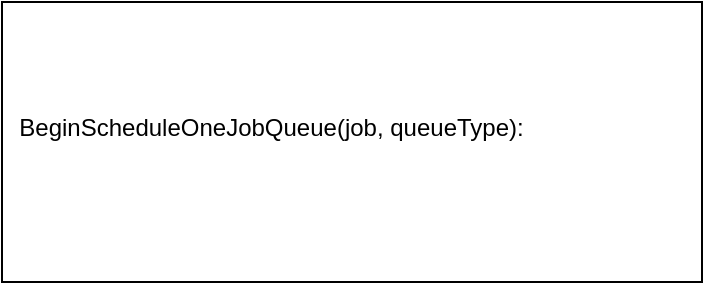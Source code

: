 <mxfile version="13.6.2" type="github">
  <diagram id="S9prKzxcYEfgRn-kXjxR" name="Page-1">
    <mxGraphModel dx="1422" dy="762" grid="1" gridSize="10" guides="1" tooltips="1" connect="1" arrows="1" fold="1" page="1" pageScale="1" pageWidth="850" pageHeight="1100" math="0" shadow="0">
      <root>
        <mxCell id="0" />
        <mxCell id="1" parent="0" />
        <mxCell id="gZy7wTxdMB85PJ2hgEh0-1" value="&amp;nbsp; BeginScheduleOneJobQueue(job, queueType):&amp;nbsp;&lt;br&gt;&amp;nbsp; &amp;nbsp; &amp;nbsp;&amp;nbsp;" style="rounded=0;whiteSpace=wrap;html=1;align=left;" vertex="1" parent="1">
          <mxGeometry x="370" y="250" width="350" height="140" as="geometry" />
        </mxCell>
      </root>
    </mxGraphModel>
  </diagram>
</mxfile>
